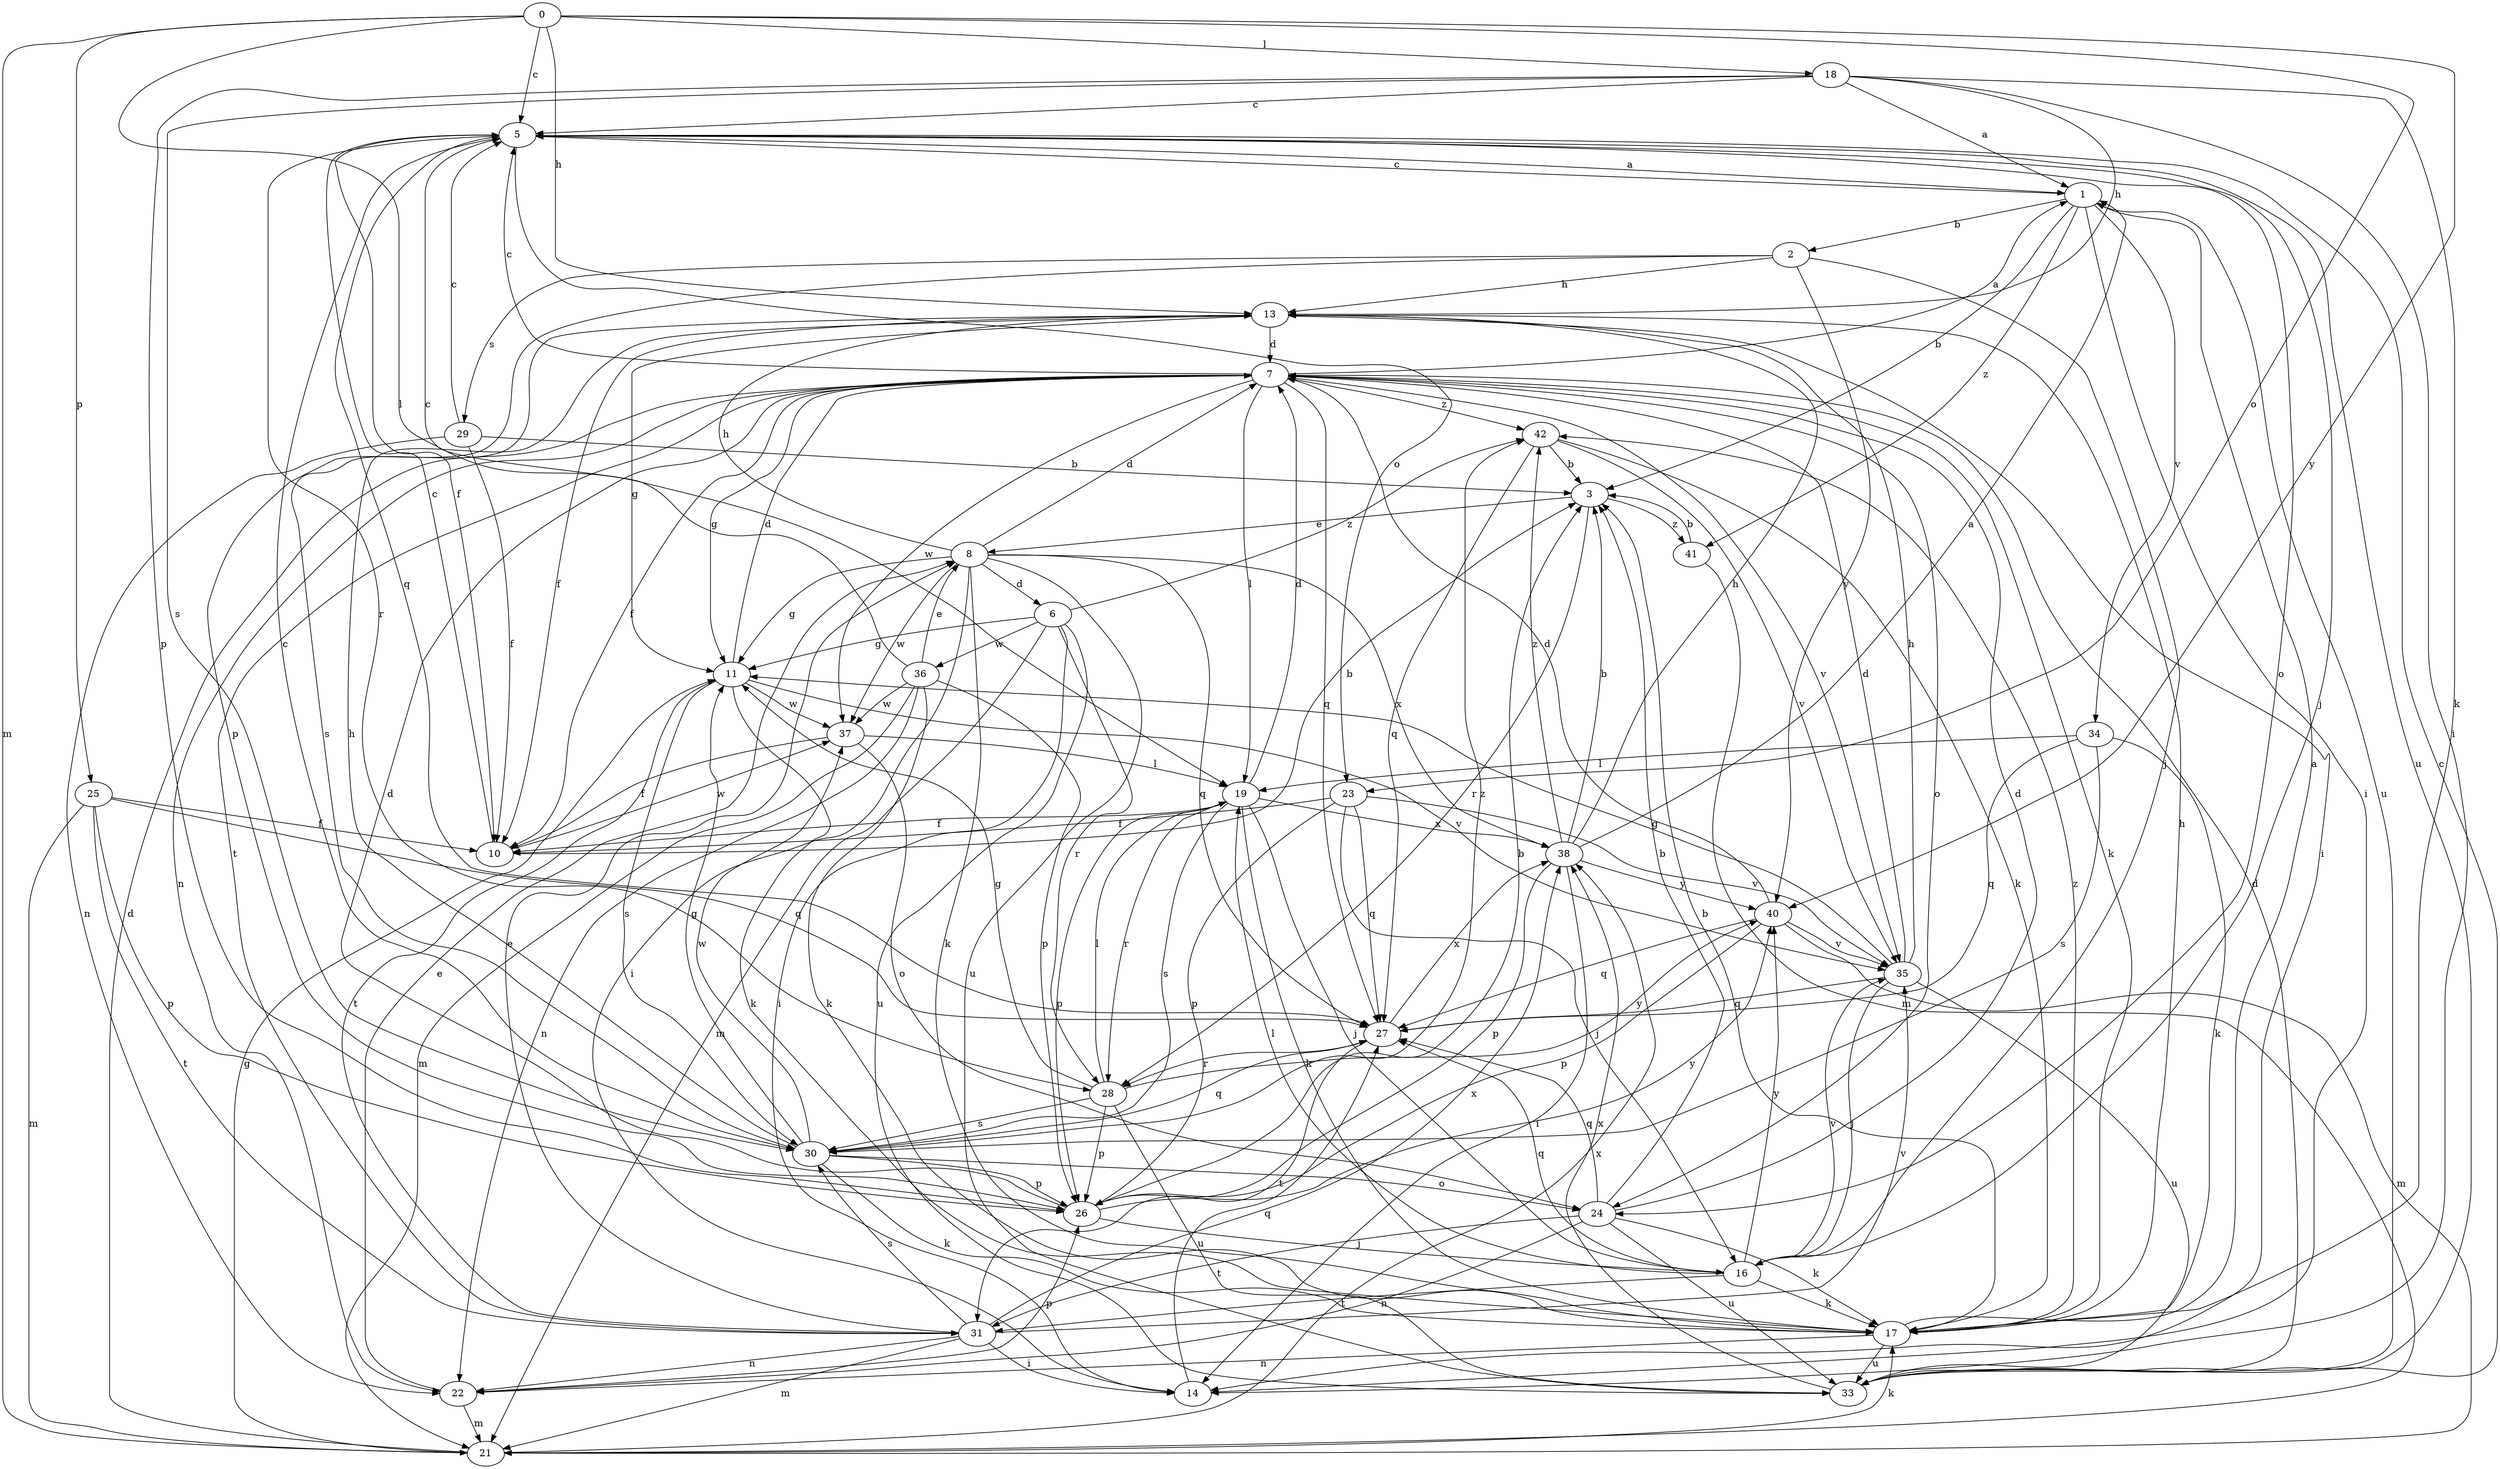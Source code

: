 strict digraph  {
0;
1;
2;
3;
5;
6;
7;
8;
10;
11;
13;
14;
16;
17;
18;
19;
21;
22;
23;
24;
25;
26;
27;
28;
29;
30;
31;
33;
34;
35;
36;
37;
38;
40;
41;
42;
0 -> 5  [label=c];
0 -> 13  [label=h];
0 -> 18  [label=l];
0 -> 19  [label=l];
0 -> 21  [label=m];
0 -> 23  [label=o];
0 -> 25  [label=p];
0 -> 40  [label=y];
1 -> 2  [label=b];
1 -> 3  [label=b];
1 -> 5  [label=c];
1 -> 14  [label=i];
1 -> 33  [label=u];
1 -> 34  [label=v];
1 -> 41  [label=z];
2 -> 13  [label=h];
2 -> 16  [label=j];
2 -> 26  [label=p];
2 -> 29  [label=s];
2 -> 40  [label=y];
3 -> 8  [label=e];
3 -> 28  [label=r];
3 -> 41  [label=z];
5 -> 1  [label=a];
5 -> 10  [label=f];
5 -> 16  [label=j];
5 -> 23  [label=o];
5 -> 24  [label=o];
5 -> 27  [label=q];
5 -> 28  [label=r];
5 -> 33  [label=u];
6 -> 11  [label=g];
6 -> 14  [label=i];
6 -> 21  [label=m];
6 -> 28  [label=r];
6 -> 33  [label=u];
6 -> 36  [label=w];
6 -> 42  [label=z];
7 -> 1  [label=a];
7 -> 5  [label=c];
7 -> 10  [label=f];
7 -> 11  [label=g];
7 -> 17  [label=k];
7 -> 19  [label=l];
7 -> 22  [label=n];
7 -> 24  [label=o];
7 -> 27  [label=q];
7 -> 31  [label=t];
7 -> 35  [label=v];
7 -> 37  [label=w];
7 -> 42  [label=z];
8 -> 6  [label=d];
8 -> 7  [label=d];
8 -> 11  [label=g];
8 -> 13  [label=h];
8 -> 14  [label=i];
8 -> 17  [label=k];
8 -> 27  [label=q];
8 -> 33  [label=u];
8 -> 37  [label=w];
8 -> 38  [label=x];
10 -> 3  [label=b];
10 -> 5  [label=c];
10 -> 37  [label=w];
11 -> 7  [label=d];
11 -> 17  [label=k];
11 -> 30  [label=s];
11 -> 31  [label=t];
11 -> 35  [label=v];
11 -> 37  [label=w];
13 -> 7  [label=d];
13 -> 10  [label=f];
13 -> 11  [label=g];
13 -> 14  [label=i];
13 -> 30  [label=s];
14 -> 27  [label=q];
16 -> 17  [label=k];
16 -> 19  [label=l];
16 -> 27  [label=q];
16 -> 31  [label=t];
16 -> 35  [label=v];
16 -> 40  [label=y];
17 -> 1  [label=a];
17 -> 3  [label=b];
17 -> 13  [label=h];
17 -> 22  [label=n];
17 -> 33  [label=u];
17 -> 42  [label=z];
18 -> 1  [label=a];
18 -> 5  [label=c];
18 -> 13  [label=h];
18 -> 14  [label=i];
18 -> 17  [label=k];
18 -> 26  [label=p];
18 -> 30  [label=s];
19 -> 7  [label=d];
19 -> 10  [label=f];
19 -> 16  [label=j];
19 -> 17  [label=k];
19 -> 26  [label=p];
19 -> 28  [label=r];
19 -> 30  [label=s];
19 -> 38  [label=x];
21 -> 7  [label=d];
21 -> 11  [label=g];
21 -> 17  [label=k];
21 -> 38  [label=x];
22 -> 8  [label=e];
22 -> 21  [label=m];
22 -> 26  [label=p];
23 -> 10  [label=f];
23 -> 16  [label=j];
23 -> 26  [label=p];
23 -> 27  [label=q];
23 -> 35  [label=v];
24 -> 3  [label=b];
24 -> 7  [label=d];
24 -> 17  [label=k];
24 -> 22  [label=n];
24 -> 27  [label=q];
24 -> 31  [label=t];
24 -> 33  [label=u];
25 -> 10  [label=f];
25 -> 21  [label=m];
25 -> 26  [label=p];
25 -> 27  [label=q];
25 -> 31  [label=t];
26 -> 3  [label=b];
26 -> 7  [label=d];
26 -> 16  [label=j];
26 -> 40  [label=y];
27 -> 28  [label=r];
27 -> 31  [label=t];
27 -> 38  [label=x];
28 -> 11  [label=g];
28 -> 19  [label=l];
28 -> 26  [label=p];
28 -> 30  [label=s];
28 -> 33  [label=u];
28 -> 40  [label=y];
29 -> 3  [label=b];
29 -> 5  [label=c];
29 -> 10  [label=f];
29 -> 22  [label=n];
30 -> 5  [label=c];
30 -> 11  [label=g];
30 -> 13  [label=h];
30 -> 17  [label=k];
30 -> 24  [label=o];
30 -> 26  [label=p];
30 -> 27  [label=q];
30 -> 37  [label=w];
30 -> 42  [label=z];
31 -> 8  [label=e];
31 -> 14  [label=i];
31 -> 21  [label=m];
31 -> 22  [label=n];
31 -> 30  [label=s];
31 -> 35  [label=v];
31 -> 38  [label=x];
33 -> 5  [label=c];
33 -> 7  [label=d];
33 -> 38  [label=x];
34 -> 17  [label=k];
34 -> 19  [label=l];
34 -> 27  [label=q];
34 -> 30  [label=s];
35 -> 7  [label=d];
35 -> 11  [label=g];
35 -> 13  [label=h];
35 -> 16  [label=j];
35 -> 27  [label=q];
35 -> 33  [label=u];
36 -> 5  [label=c];
36 -> 8  [label=e];
36 -> 17  [label=k];
36 -> 21  [label=m];
36 -> 22  [label=n];
36 -> 26  [label=p];
36 -> 37  [label=w];
37 -> 10  [label=f];
37 -> 19  [label=l];
37 -> 24  [label=o];
38 -> 1  [label=a];
38 -> 3  [label=b];
38 -> 13  [label=h];
38 -> 14  [label=i];
38 -> 26  [label=p];
38 -> 40  [label=y];
38 -> 42  [label=z];
40 -> 7  [label=d];
40 -> 21  [label=m];
40 -> 26  [label=p];
40 -> 27  [label=q];
40 -> 35  [label=v];
41 -> 3  [label=b];
41 -> 21  [label=m];
42 -> 3  [label=b];
42 -> 17  [label=k];
42 -> 27  [label=q];
42 -> 35  [label=v];
}

